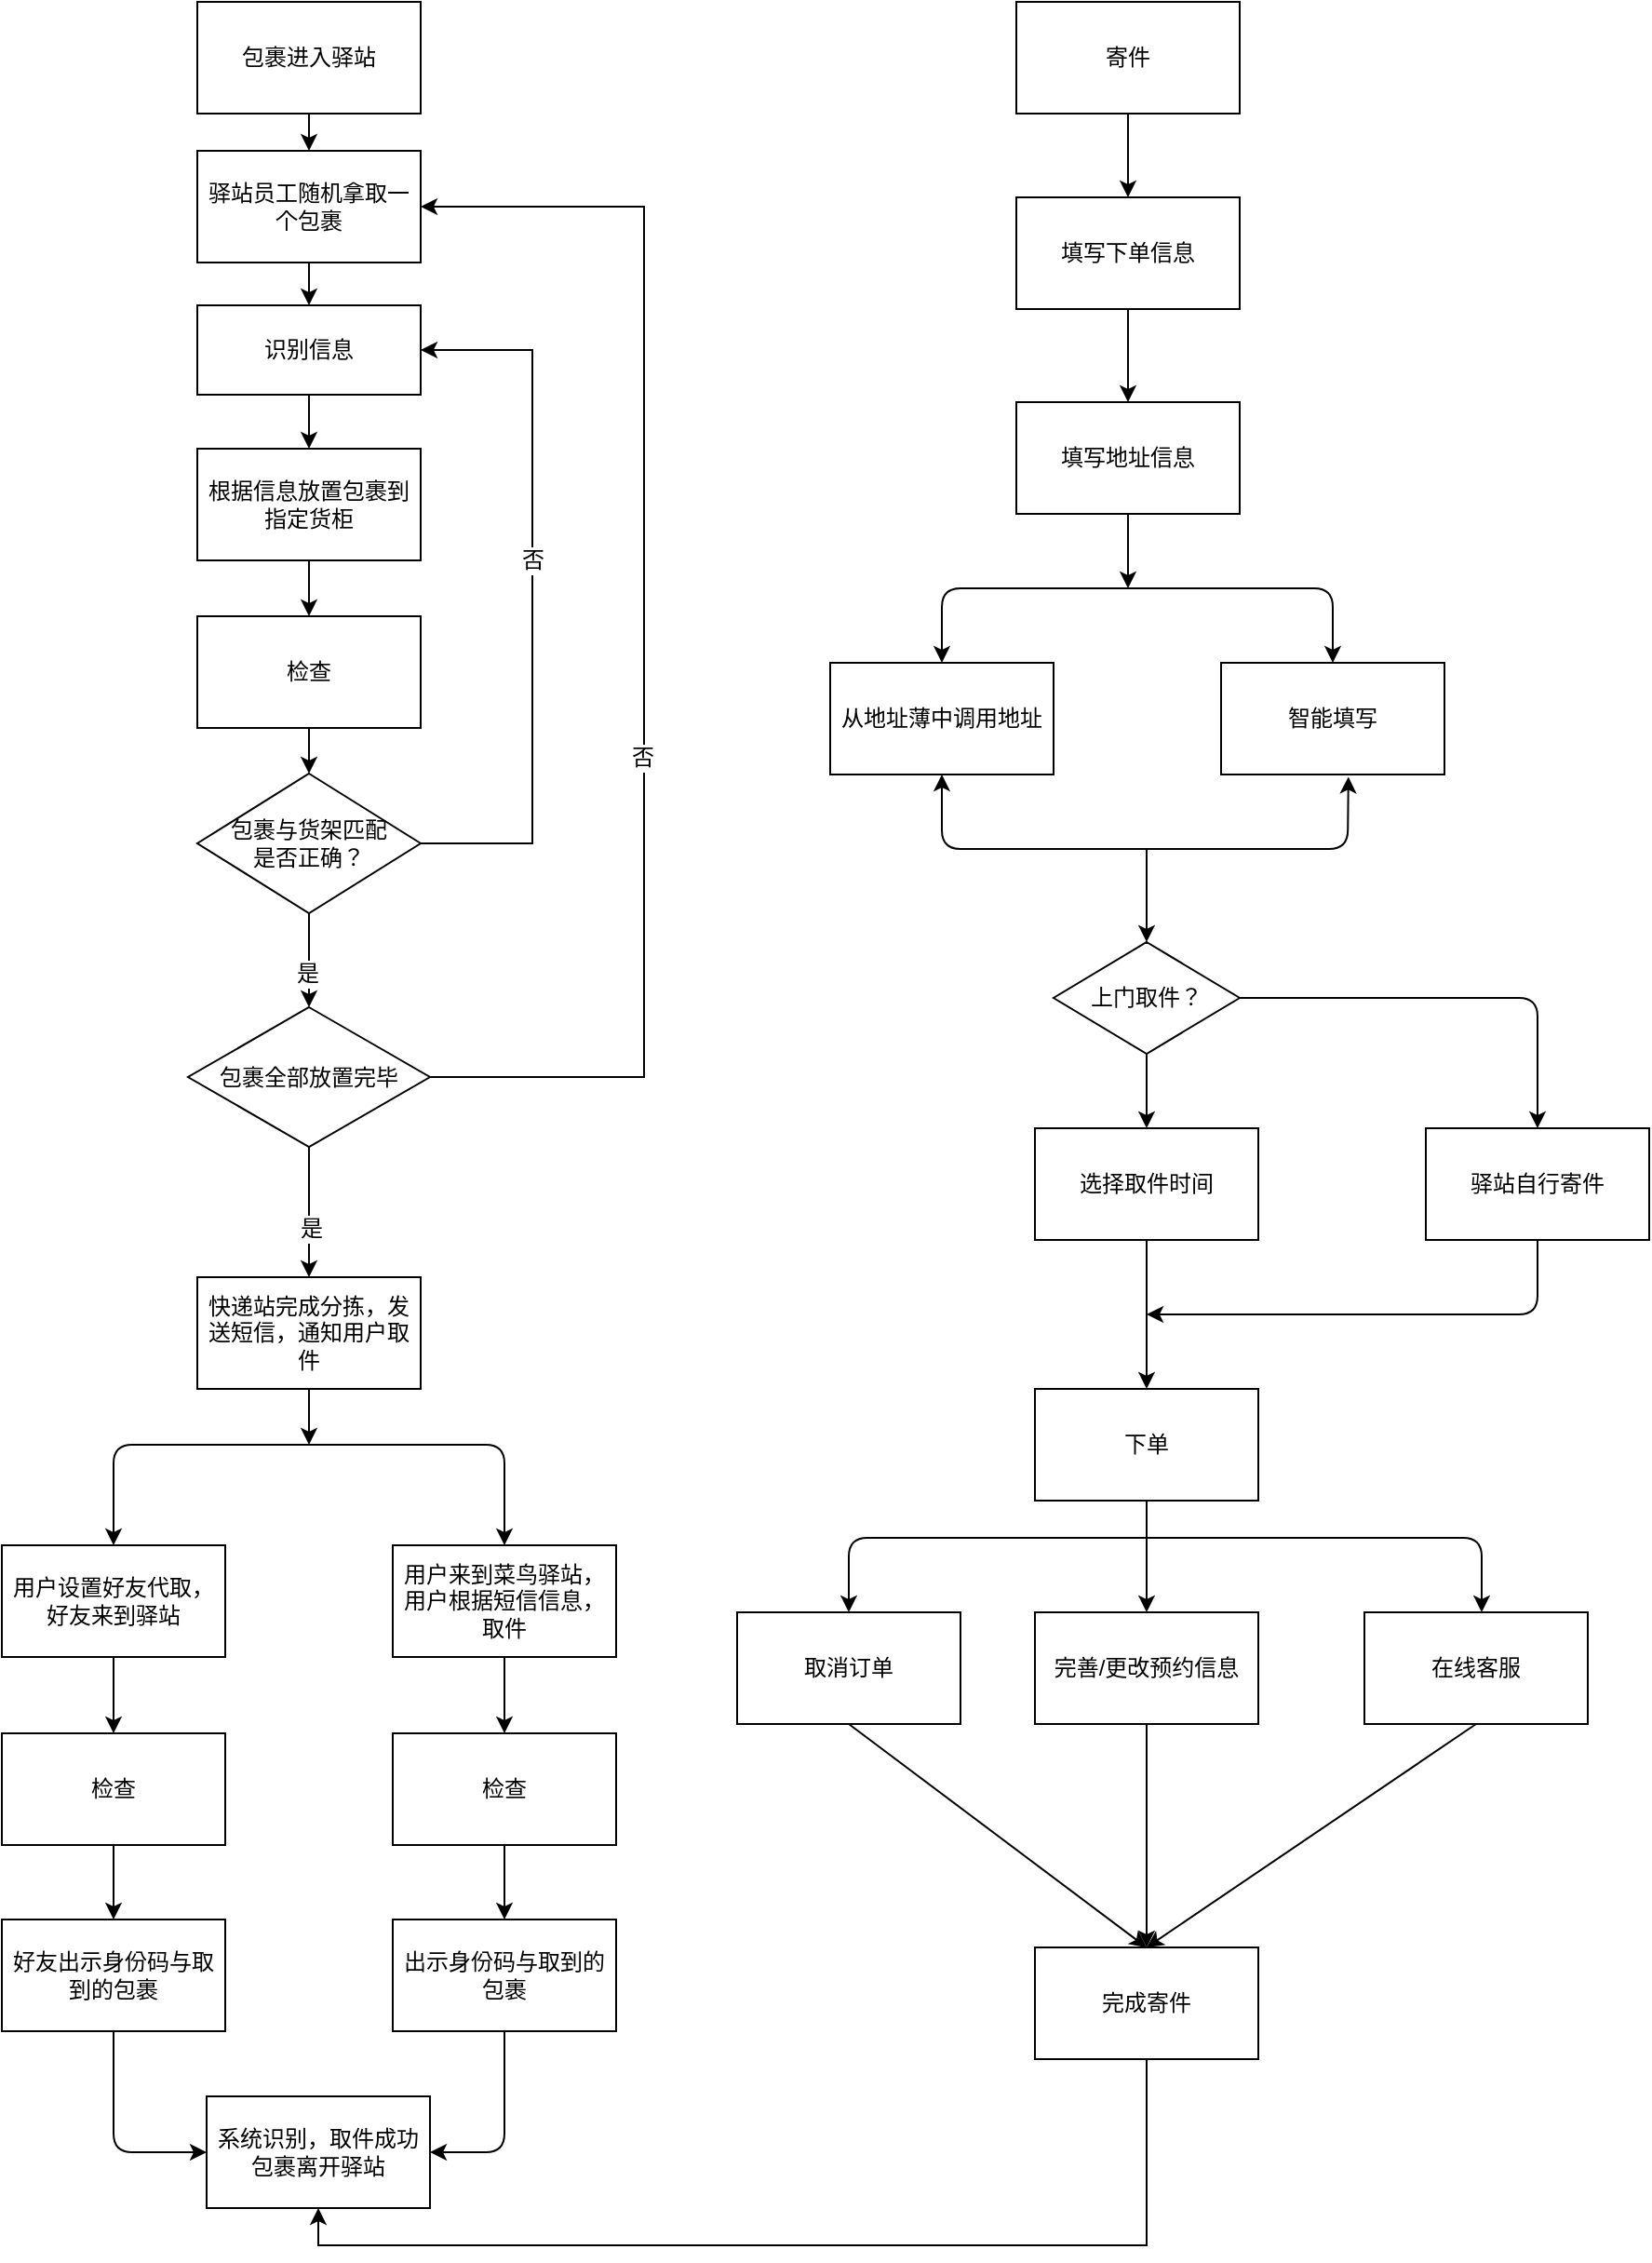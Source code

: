 <mxfile version="12.1.7" type="device" pages="1"><diagram id="b2MF1VzowAKhTUMl7yFy" name="Page-1"><mxGraphModel dx="1010" dy="571" grid="1" gridSize="10" guides="1" tooltips="1" connect="1" arrows="1" fold="1" page="1" pageScale="1" pageWidth="827" pageHeight="1169" math="0" shadow="0"><root><mxCell id="0"/><mxCell id="1" parent="0"/><mxCell id="oprHvIW8vLNwnMCXuWpl-68" value="" style="edgeStyle=orthogonalEdgeStyle;rounded=0;orthogonalLoop=1;jettySize=auto;html=1;" edge="1" parent="1" source="oprHvIW8vLNwnMCXuWpl-2" target="oprHvIW8vLNwnMCXuWpl-64"><mxGeometry relative="1" as="geometry"/></mxCell><mxCell id="oprHvIW8vLNwnMCXuWpl-2" value="驿站员工随机拿取一个包裹" style="rounded=0;whiteSpace=wrap;html=1;" vertex="1" parent="1"><mxGeometry x="160" y="110" width="120" height="60" as="geometry"/></mxCell><mxCell id="oprHvIW8vLNwnMCXuWpl-4" value="包裹进入驿站" style="rounded=0;whiteSpace=wrap;html=1;" vertex="1" parent="1"><mxGeometry x="160" y="30" width="120" height="60" as="geometry"/></mxCell><mxCell id="oprHvIW8vLNwnMCXuWpl-5" value="" style="endArrow=classic;html=1;exitX=0.5;exitY=1;exitDx=0;exitDy=0;" edge="1" parent="1" source="oprHvIW8vLNwnMCXuWpl-4"><mxGeometry width="50" height="50" relative="1" as="geometry"><mxPoint x="350" y="100" as="sourcePoint"/><mxPoint x="220" y="110" as="targetPoint"/></mxGeometry></mxCell><mxCell id="oprHvIW8vLNwnMCXuWpl-84" value="" style="edgeStyle=orthogonalEdgeStyle;rounded=0;orthogonalLoop=1;jettySize=auto;html=1;" edge="1" parent="1" source="oprHvIW8vLNwnMCXuWpl-6"><mxGeometry relative="1" as="geometry"><mxPoint x="220" y="805" as="targetPoint"/></mxGeometry></mxCell><mxCell id="oprHvIW8vLNwnMCXuWpl-6" value="快递站完成分拣，发送短信，通知用户取件" style="rounded=0;whiteSpace=wrap;html=1;" vertex="1" parent="1"><mxGeometry x="160" y="715" width="120" height="60" as="geometry"/></mxCell><mxCell id="oprHvIW8vLNwnMCXuWpl-7" value="用户设置好友代取，好友来到驿站" style="rounded=0;whiteSpace=wrap;html=1;" vertex="1" parent="1"><mxGeometry x="55" y="859" width="120" height="60" as="geometry"/></mxCell><mxCell id="oprHvIW8vLNwnMCXuWpl-96" value="" style="edgeStyle=orthogonalEdgeStyle;rounded=0;orthogonalLoop=1;jettySize=auto;html=1;" edge="1" parent="1" source="oprHvIW8vLNwnMCXuWpl-8" target="oprHvIW8vLNwnMCXuWpl-91"><mxGeometry relative="1" as="geometry"/></mxCell><mxCell id="oprHvIW8vLNwnMCXuWpl-8" value="用户来到菜鸟驿站，用户根据短信信息，取件" style="rounded=0;whiteSpace=wrap;html=1;" vertex="1" parent="1"><mxGeometry x="265" y="859" width="120" height="60" as="geometry"/></mxCell><mxCell id="oprHvIW8vLNwnMCXuWpl-9" value="好友出示身份码与取到的包裹" style="rounded=0;whiteSpace=wrap;html=1;" vertex="1" parent="1"><mxGeometry x="55" y="1060" width="120" height="60" as="geometry"/></mxCell><mxCell id="oprHvIW8vLNwnMCXuWpl-10" value="系统识别，取件成功&lt;br&gt;包裹离开驿站" style="rounded=0;whiteSpace=wrap;html=1;" vertex="1" parent="1"><mxGeometry x="165" y="1155" width="120" height="60" as="geometry"/></mxCell><mxCell id="oprHvIW8vLNwnMCXuWpl-11" value="出示身份码与取到的包裹" style="rounded=0;whiteSpace=wrap;html=1;" vertex="1" parent="1"><mxGeometry x="265" y="1060" width="120" height="60" as="geometry"/></mxCell><mxCell id="oprHvIW8vLNwnMCXuWpl-19" value="" style="endArrow=classic;startArrow=classic;html=1;entryX=0.5;entryY=0;entryDx=0;entryDy=0;exitX=0.5;exitY=0;exitDx=0;exitDy=0;" edge="1" parent="1" source="oprHvIW8vLNwnMCXuWpl-7" target="oprHvIW8vLNwnMCXuWpl-8"><mxGeometry width="50" height="50" relative="1" as="geometry"><mxPoint x="95" y="825" as="sourcePoint"/><mxPoint x="345" y="825" as="targetPoint"/><Array as="points"><mxPoint x="115" y="805"/><mxPoint x="325" y="805"/></Array></mxGeometry></mxCell><mxCell id="oprHvIW8vLNwnMCXuWpl-22" value="" style="endArrow=classic;html=1;exitX=0.5;exitY=1;exitDx=0;exitDy=0;" edge="1" parent="1" source="oprHvIW8vLNwnMCXuWpl-7"><mxGeometry width="50" height="50" relative="1" as="geometry"><mxPoint x="555" y="975" as="sourcePoint"/><mxPoint x="115" y="960" as="targetPoint"/></mxGeometry></mxCell><mxCell id="oprHvIW8vLNwnMCXuWpl-24" value="" style="endArrow=classic;html=1;exitX=0.5;exitY=1;exitDx=0;exitDy=0;entryX=0;entryY=0.5;entryDx=0;entryDy=0;" edge="1" parent="1" source="oprHvIW8vLNwnMCXuWpl-9" target="oprHvIW8vLNwnMCXuWpl-10"><mxGeometry width="50" height="50" relative="1" as="geometry"><mxPoint x="55" y="1285" as="sourcePoint"/><mxPoint x="105" y="1235" as="targetPoint"/><Array as="points"><mxPoint x="115" y="1185"/></Array></mxGeometry></mxCell><mxCell id="oprHvIW8vLNwnMCXuWpl-25" value="" style="endArrow=classic;html=1;exitX=0.5;exitY=1;exitDx=0;exitDy=0;entryX=1;entryY=0.5;entryDx=0;entryDy=0;" edge="1" parent="1" source="oprHvIW8vLNwnMCXuWpl-11" target="oprHvIW8vLNwnMCXuWpl-10"><mxGeometry width="50" height="50" relative="1" as="geometry"><mxPoint x="55" y="1285" as="sourcePoint"/><mxPoint x="105" y="1235" as="targetPoint"/><Array as="points"><mxPoint x="325" y="1185"/></Array></mxGeometry></mxCell><mxCell id="oprHvIW8vLNwnMCXuWpl-27" value="寄件" style="rounded=0;whiteSpace=wrap;html=1;" vertex="1" parent="1"><mxGeometry x="600" y="30" width="120" height="60" as="geometry"/></mxCell><mxCell id="oprHvIW8vLNwnMCXuWpl-29" value="填写下单信息" style="rounded=0;whiteSpace=wrap;html=1;" vertex="1" parent="1"><mxGeometry x="600" y="135" width="120" height="60" as="geometry"/></mxCell><mxCell id="oprHvIW8vLNwnMCXuWpl-30" value="填写地址信息" style="rounded=0;whiteSpace=wrap;html=1;" vertex="1" parent="1"><mxGeometry x="600" y="245" width="120" height="60" as="geometry"/></mxCell><mxCell id="oprHvIW8vLNwnMCXuWpl-31" value="" style="endArrow=classic;html=1;exitX=0.5;exitY=1;exitDx=0;exitDy=0;entryX=0.5;entryY=0;entryDx=0;entryDy=0;" edge="1" parent="1" source="oprHvIW8vLNwnMCXuWpl-27" target="oprHvIW8vLNwnMCXuWpl-29"><mxGeometry width="50" height="50" relative="1" as="geometry"><mxPoint x="433" y="315" as="sourcePoint"/><mxPoint x="483" y="265" as="targetPoint"/></mxGeometry></mxCell><mxCell id="oprHvIW8vLNwnMCXuWpl-32" value="" style="endArrow=classic;html=1;exitX=0.5;exitY=1;exitDx=0;exitDy=0;entryX=0.5;entryY=0;entryDx=0;entryDy=0;" edge="1" parent="1" source="oprHvIW8vLNwnMCXuWpl-29" target="oprHvIW8vLNwnMCXuWpl-30"><mxGeometry width="50" height="50" relative="1" as="geometry"><mxPoint x="460" y="380" as="sourcePoint"/><mxPoint x="510" y="330" as="targetPoint"/></mxGeometry></mxCell><mxCell id="oprHvIW8vLNwnMCXuWpl-33" value="" style="endArrow=classic;html=1;exitX=0.5;exitY=1;exitDx=0;exitDy=0;" edge="1" parent="1" source="oprHvIW8vLNwnMCXuWpl-30"><mxGeometry width="50" height="50" relative="1" as="geometry"><mxPoint x="433" y="445" as="sourcePoint"/><mxPoint x="660" y="345" as="targetPoint"/></mxGeometry></mxCell><mxCell id="oprHvIW8vLNwnMCXuWpl-35" value="" style="endArrow=classic;startArrow=classic;html=1;exitX=0.5;exitY=0;exitDx=0;exitDy=0;entryX=0.5;entryY=0;entryDx=0;entryDy=0;" edge="1" parent="1" source="oprHvIW8vLNwnMCXuWpl-37" target="oprHvIW8vLNwnMCXuWpl-36"><mxGeometry width="50" height="50" relative="1" as="geometry"><mxPoint x="600" y="345" as="sourcePoint"/><mxPoint x="720" y="345" as="targetPoint"/><Array as="points"><mxPoint x="770" y="345"/><mxPoint x="660" y="345"/><mxPoint x="560" y="345"/></Array></mxGeometry></mxCell><mxCell id="oprHvIW8vLNwnMCXuWpl-36" value="从地址薄中调用地址" style="rounded=0;whiteSpace=wrap;html=1;" vertex="1" parent="1"><mxGeometry x="500" y="385" width="120" height="60" as="geometry"/></mxCell><mxCell id="oprHvIW8vLNwnMCXuWpl-37" value="智能填写" style="rounded=0;whiteSpace=wrap;html=1;" vertex="1" parent="1"><mxGeometry x="710" y="385" width="120" height="60" as="geometry"/></mxCell><mxCell id="oprHvIW8vLNwnMCXuWpl-38" value="" style="endArrow=classic;startArrow=classic;html=1;entryX=0.57;entryY=1.02;entryDx=0;entryDy=0;entryPerimeter=0;exitX=0.5;exitY=1;exitDx=0;exitDy=0;" edge="1" parent="1" source="oprHvIW8vLNwnMCXuWpl-36" target="oprHvIW8vLNwnMCXuWpl-37"><mxGeometry width="50" height="50" relative="1" as="geometry"><mxPoint x="595" y="565" as="sourcePoint"/><mxPoint x="645" y="515" as="targetPoint"/><Array as="points"><mxPoint x="560" y="485"/><mxPoint x="660" y="485"/><mxPoint x="778" y="485"/></Array></mxGeometry></mxCell><mxCell id="oprHvIW8vLNwnMCXuWpl-39" value="" style="endArrow=classic;html=1;" edge="1" parent="1"><mxGeometry width="50" height="50" relative="1" as="geometry"><mxPoint x="670" y="485" as="sourcePoint"/><mxPoint x="670" y="535" as="targetPoint"/></mxGeometry></mxCell><mxCell id="oprHvIW8vLNwnMCXuWpl-40" value="上门取件？" style="rhombus;whiteSpace=wrap;html=1;" vertex="1" parent="1"><mxGeometry x="620" y="535" width="100" height="60" as="geometry"/></mxCell><mxCell id="oprHvIW8vLNwnMCXuWpl-41" value="" style="endArrow=classic;html=1;exitX=1;exitY=0.5;exitDx=0;exitDy=0;entryX=0.5;entryY=0;entryDx=0;entryDy=0;" edge="1" parent="1" source="oprHvIW8vLNwnMCXuWpl-40" target="oprHvIW8vLNwnMCXuWpl-45"><mxGeometry width="50" height="50" relative="1" as="geometry"><mxPoint x="740" y="645" as="sourcePoint"/><mxPoint x="890" y="565" as="targetPoint"/><Array as="points"><mxPoint x="880" y="565"/></Array></mxGeometry></mxCell><mxCell id="oprHvIW8vLNwnMCXuWpl-42" value="" style="endArrow=classic;html=1;exitX=0.5;exitY=1;exitDx=0;exitDy=0;" edge="1" parent="1" source="oprHvIW8vLNwnMCXuWpl-40"><mxGeometry width="50" height="50" relative="1" as="geometry"><mxPoint x="500" y="615" as="sourcePoint"/><mxPoint x="670" y="635" as="targetPoint"/></mxGeometry></mxCell><mxCell id="oprHvIW8vLNwnMCXuWpl-43" value="选择取件时间" style="rounded=0;whiteSpace=wrap;html=1;" vertex="1" parent="1"><mxGeometry x="610" y="635" width="120" height="60" as="geometry"/></mxCell><mxCell id="oprHvIW8vLNwnMCXuWpl-45" value="驿站自行寄件" style="rounded=0;whiteSpace=wrap;html=1;" vertex="1" parent="1"><mxGeometry x="820" y="635" width="120" height="60" as="geometry"/></mxCell><mxCell id="oprHvIW8vLNwnMCXuWpl-49" value="" style="endArrow=classic;html=1;" edge="1" parent="1"><mxGeometry width="50" height="50" relative="1" as="geometry"><mxPoint x="880" y="695" as="sourcePoint"/><mxPoint x="670" y="735" as="targetPoint"/><Array as="points"><mxPoint x="880" y="735"/></Array></mxGeometry></mxCell><mxCell id="oprHvIW8vLNwnMCXuWpl-51" value="" style="endArrow=classic;html=1;exitX=0.5;exitY=1;exitDx=0;exitDy=0;" edge="1" parent="1"><mxGeometry width="50" height="50" relative="1" as="geometry"><mxPoint x="670" y="695" as="sourcePoint"/><mxPoint x="670" y="775" as="targetPoint"/></mxGeometry></mxCell><mxCell id="oprHvIW8vLNwnMCXuWpl-53" value="下单" style="rounded=0;whiteSpace=wrap;html=1;" vertex="1" parent="1"><mxGeometry x="610" y="775" width="120" height="60" as="geometry"/></mxCell><mxCell id="oprHvIW8vLNwnMCXuWpl-54" value="" style="endArrow=classic;html=1;exitX=0.5;exitY=1;exitDx=0;exitDy=0;" edge="1" parent="1" source="oprHvIW8vLNwnMCXuWpl-53"><mxGeometry width="50" height="50" relative="1" as="geometry"><mxPoint x="640" y="925" as="sourcePoint"/><mxPoint x="670" y="895" as="targetPoint"/></mxGeometry></mxCell><mxCell id="oprHvIW8vLNwnMCXuWpl-55" value="" style="endArrow=classic;startArrow=classic;html=1;" edge="1" parent="1"><mxGeometry width="50" height="50" relative="1" as="geometry"><mxPoint x="510" y="895" as="sourcePoint"/><mxPoint x="850" y="895" as="targetPoint"/><Array as="points"><mxPoint x="510" y="855"/><mxPoint x="670" y="855"/><mxPoint x="850" y="855"/></Array></mxGeometry></mxCell><mxCell id="oprHvIW8vLNwnMCXuWpl-56" value="取消订单" style="rounded=0;whiteSpace=wrap;html=1;" vertex="1" parent="1"><mxGeometry x="450" y="895" width="120" height="60" as="geometry"/></mxCell><mxCell id="oprHvIW8vLNwnMCXuWpl-57" value="完善/更改预约信息" style="rounded=0;whiteSpace=wrap;html=1;" vertex="1" parent="1"><mxGeometry x="610" y="895" width="120" height="60" as="geometry"/></mxCell><mxCell id="oprHvIW8vLNwnMCXuWpl-58" value="在线客服" style="rounded=0;whiteSpace=wrap;html=1;" vertex="1" parent="1"><mxGeometry x="787" y="895" width="120" height="60" as="geometry"/></mxCell><mxCell id="oprHvIW8vLNwnMCXuWpl-97" style="edgeStyle=orthogonalEdgeStyle;rounded=0;orthogonalLoop=1;jettySize=auto;html=1;entryX=0.5;entryY=1;entryDx=0;entryDy=0;" edge="1" parent="1" source="oprHvIW8vLNwnMCXuWpl-59" target="oprHvIW8vLNwnMCXuWpl-10"><mxGeometry relative="1" as="geometry"><mxPoint x="660" y="1270" as="targetPoint"/><Array as="points"><mxPoint x="670" y="1235"/><mxPoint x="225" y="1235"/></Array></mxGeometry></mxCell><mxCell id="oprHvIW8vLNwnMCXuWpl-59" value="完成寄件" style="rounded=0;whiteSpace=wrap;html=1;" vertex="1" parent="1"><mxGeometry x="610" y="1075" width="120" height="60" as="geometry"/></mxCell><mxCell id="oprHvIW8vLNwnMCXuWpl-60" value="" style="endArrow=classic;html=1;exitX=0.5;exitY=1;exitDx=0;exitDy=0;" edge="1" parent="1" source="oprHvIW8vLNwnMCXuWpl-58"><mxGeometry width="50" height="50" relative="1" as="geometry"><mxPoint x="433" y="1035" as="sourcePoint"/><mxPoint x="670" y="1075" as="targetPoint"/></mxGeometry></mxCell><mxCell id="oprHvIW8vLNwnMCXuWpl-61" value="" style="endArrow=classic;html=1;exitX=0.5;exitY=1;exitDx=0;exitDy=0;entryX=0.5;entryY=0;entryDx=0;entryDy=0;" edge="1" parent="1" source="oprHvIW8vLNwnMCXuWpl-56" target="oprHvIW8vLNwnMCXuWpl-59"><mxGeometry width="50" height="50" relative="1" as="geometry"><mxPoint x="510" y="1025" as="sourcePoint"/><mxPoint x="560" y="975" as="targetPoint"/></mxGeometry></mxCell><mxCell id="oprHvIW8vLNwnMCXuWpl-62" value="" style="endArrow=classic;html=1;exitX=0.5;exitY=1;exitDx=0;exitDy=0;entryX=0.5;entryY=0;entryDx=0;entryDy=0;" edge="1" parent="1" source="oprHvIW8vLNwnMCXuWpl-57" target="oprHvIW8vLNwnMCXuWpl-59"><mxGeometry width="50" height="50" relative="1" as="geometry"><mxPoint x="500" y="1145" as="sourcePoint"/><mxPoint x="550" y="1095" as="targetPoint"/></mxGeometry></mxCell><mxCell id="oprHvIW8vLNwnMCXuWpl-69" value="" style="edgeStyle=orthogonalEdgeStyle;rounded=0;orthogonalLoop=1;jettySize=auto;html=1;" edge="1" parent="1" source="oprHvIW8vLNwnMCXuWpl-64" target="oprHvIW8vLNwnMCXuWpl-66"><mxGeometry relative="1" as="geometry"/></mxCell><mxCell id="oprHvIW8vLNwnMCXuWpl-64" value="识别信息" style="rounded=0;whiteSpace=wrap;html=1;" vertex="1" parent="1"><mxGeometry x="160" y="193" width="120" height="48" as="geometry"/></mxCell><mxCell id="oprHvIW8vLNwnMCXuWpl-90" value="" style="edgeStyle=orthogonalEdgeStyle;rounded=0;orthogonalLoop=1;jettySize=auto;html=1;" edge="1" parent="1" source="oprHvIW8vLNwnMCXuWpl-66" target="oprHvIW8vLNwnMCXuWpl-77"><mxGeometry relative="1" as="geometry"/></mxCell><mxCell id="oprHvIW8vLNwnMCXuWpl-66" value="根据信息放置包裹到指定货柜" style="rounded=0;whiteSpace=wrap;html=1;" vertex="1" parent="1"><mxGeometry x="160" y="270" width="120" height="60" as="geometry"/></mxCell><mxCell id="oprHvIW8vLNwnMCXuWpl-73" style="edgeStyle=orthogonalEdgeStyle;rounded=0;orthogonalLoop=1;jettySize=auto;html=1;entryX=1;entryY=0.5;entryDx=0;entryDy=0;" edge="1" parent="1" source="oprHvIW8vLNwnMCXuWpl-71" target="oprHvIW8vLNwnMCXuWpl-64"><mxGeometry relative="1" as="geometry"><mxPoint x="360" y="150" as="targetPoint"/><Array as="points"><mxPoint x="340" y="482"/><mxPoint x="340" y="217"/></Array></mxGeometry></mxCell><mxCell id="oprHvIW8vLNwnMCXuWpl-74" value="否" style="text;html=1;resizable=0;points=[];align=center;verticalAlign=middle;labelBackgroundColor=#ffffff;" vertex="1" connectable="0" parent="oprHvIW8vLNwnMCXuWpl-73"><mxGeometry x="-0.156" y="-1" relative="1" as="geometry"><mxPoint x="-1" y="-50" as="offset"/></mxGeometry></mxCell><mxCell id="oprHvIW8vLNwnMCXuWpl-81" value="" style="edgeStyle=orthogonalEdgeStyle;rounded=0;orthogonalLoop=1;jettySize=auto;html=1;" edge="1" parent="1" source="oprHvIW8vLNwnMCXuWpl-71" target="oprHvIW8vLNwnMCXuWpl-80"><mxGeometry relative="1" as="geometry"/></mxCell><mxCell id="oprHvIW8vLNwnMCXuWpl-89" value="是" style="text;html=1;resizable=0;points=[];align=center;verticalAlign=middle;labelBackgroundColor=#ffffff;" vertex="1" connectable="0" parent="oprHvIW8vLNwnMCXuWpl-81"><mxGeometry x="0.289" y="-1" relative="1" as="geometry"><mxPoint as="offset"/></mxGeometry></mxCell><mxCell id="oprHvIW8vLNwnMCXuWpl-71" value="包裹与货架匹配&lt;br&gt;是否正确？" style="rhombus;whiteSpace=wrap;html=1;" vertex="1" parent="1"><mxGeometry x="160" y="444.5" width="120" height="75" as="geometry"/></mxCell><mxCell id="oprHvIW8vLNwnMCXuWpl-79" value="" style="edgeStyle=orthogonalEdgeStyle;rounded=0;orthogonalLoop=1;jettySize=auto;html=1;" edge="1" parent="1" source="oprHvIW8vLNwnMCXuWpl-77" target="oprHvIW8vLNwnMCXuWpl-71"><mxGeometry relative="1" as="geometry"/></mxCell><mxCell id="oprHvIW8vLNwnMCXuWpl-77" value="检查" style="rounded=0;whiteSpace=wrap;html=1;" vertex="1" parent="1"><mxGeometry x="160" y="360" width="120" height="60" as="geometry"/></mxCell><mxCell id="oprHvIW8vLNwnMCXuWpl-82" value="" style="edgeStyle=orthogonalEdgeStyle;rounded=0;orthogonalLoop=1;jettySize=auto;html=1;" edge="1" parent="1" source="oprHvIW8vLNwnMCXuWpl-80" target="oprHvIW8vLNwnMCXuWpl-6"><mxGeometry relative="1" as="geometry"/></mxCell><mxCell id="oprHvIW8vLNwnMCXuWpl-88" value="是" style="text;html=1;resizable=0;points=[];align=center;verticalAlign=middle;labelBackgroundColor=#ffffff;" vertex="1" connectable="0" parent="oprHvIW8vLNwnMCXuWpl-82"><mxGeometry x="0.249" y="1" relative="1" as="geometry"><mxPoint as="offset"/></mxGeometry></mxCell><mxCell id="oprHvIW8vLNwnMCXuWpl-86" style="edgeStyle=orthogonalEdgeStyle;rounded=0;orthogonalLoop=1;jettySize=auto;html=1;entryX=1;entryY=0.5;entryDx=0;entryDy=0;" edge="1" parent="1" source="oprHvIW8vLNwnMCXuWpl-80" target="oprHvIW8vLNwnMCXuWpl-2"><mxGeometry relative="1" as="geometry"><mxPoint x="440" y="130" as="targetPoint"/><Array as="points"><mxPoint x="400" y="608"/><mxPoint x="400" y="140"/></Array></mxGeometry></mxCell><mxCell id="oprHvIW8vLNwnMCXuWpl-87" value="否" style="text;html=1;resizable=0;points=[];align=center;verticalAlign=middle;labelBackgroundColor=#ffffff;" vertex="1" connectable="0" parent="oprHvIW8vLNwnMCXuWpl-86"><mxGeometry x="-0.183" y="1" relative="1" as="geometry"><mxPoint as="offset"/></mxGeometry></mxCell><mxCell id="oprHvIW8vLNwnMCXuWpl-80" value="包裹全部放置完毕" style="rhombus;whiteSpace=wrap;html=1;" vertex="1" parent="1"><mxGeometry x="155" y="570" width="130" height="75" as="geometry"/></mxCell><mxCell id="oprHvIW8vLNwnMCXuWpl-92" value="" style="edgeStyle=orthogonalEdgeStyle;rounded=0;orthogonalLoop=1;jettySize=auto;html=1;" edge="1" parent="1" source="oprHvIW8vLNwnMCXuWpl-91" target="oprHvIW8vLNwnMCXuWpl-11"><mxGeometry relative="1" as="geometry"/></mxCell><mxCell id="oprHvIW8vLNwnMCXuWpl-91" value="检查" style="rounded=0;whiteSpace=wrap;html=1;" vertex="1" parent="1"><mxGeometry x="265" y="960" width="120" height="60" as="geometry"/></mxCell><mxCell id="oprHvIW8vLNwnMCXuWpl-95" value="" style="edgeStyle=orthogonalEdgeStyle;rounded=0;orthogonalLoop=1;jettySize=auto;html=1;" edge="1" parent="1" source="oprHvIW8vLNwnMCXuWpl-93" target="oprHvIW8vLNwnMCXuWpl-9"><mxGeometry relative="1" as="geometry"/></mxCell><mxCell id="oprHvIW8vLNwnMCXuWpl-93" value="检查" style="rounded=0;whiteSpace=wrap;html=1;" vertex="1" parent="1"><mxGeometry x="55" y="960" width="120" height="60" as="geometry"/></mxCell></root></mxGraphModel></diagram></mxfile>